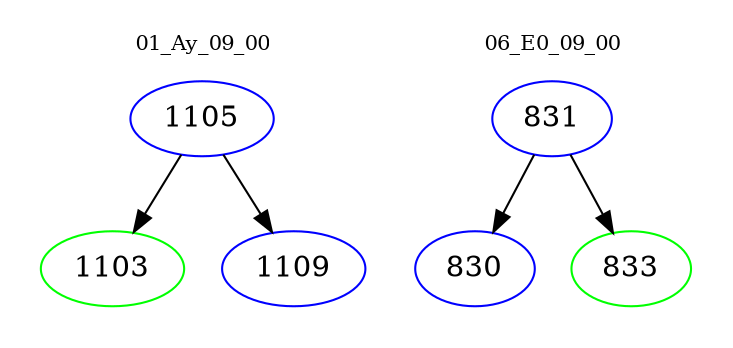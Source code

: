 digraph{
subgraph cluster_0 {
color = white
label = "01_Ay_09_00";
fontsize=10;
T0_1105 [label="1105", color="blue"]
T0_1105 -> T0_1103 [color="black"]
T0_1103 [label="1103", color="green"]
T0_1105 -> T0_1109 [color="black"]
T0_1109 [label="1109", color="blue"]
}
subgraph cluster_1 {
color = white
label = "06_E0_09_00";
fontsize=10;
T1_831 [label="831", color="blue"]
T1_831 -> T1_830 [color="black"]
T1_830 [label="830", color="blue"]
T1_831 -> T1_833 [color="black"]
T1_833 [label="833", color="green"]
}
}
